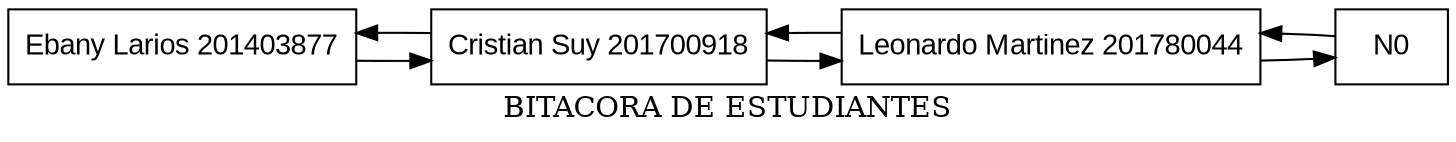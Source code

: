 digraph G {
rankdir=LR;
node [shape=box];
node [shape=record fontname=Arial]
label = "BITACORA DE ESTUDIANTES";
N3[label="{Ebany Larios 201403877}"];
N1 -> N0;
N0 -> N1;
N2[label="{Cristian Suy 201700918}"];
N2 -> N1;
N1 -> N2;
N1[label="{Leonardo Martinez 201780044}"];
N3 -> N2;
N2 -> N3;
}